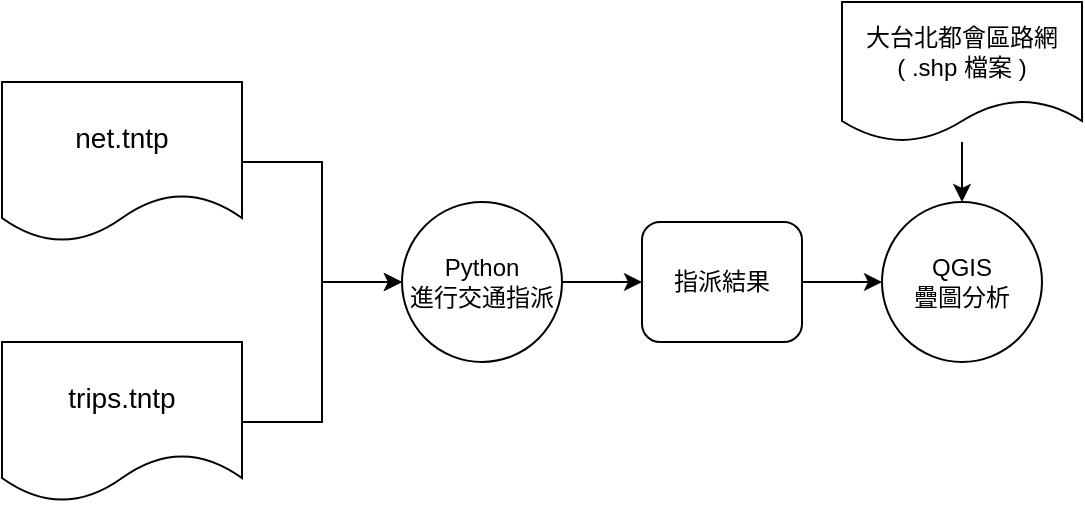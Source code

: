 <mxfile version="27.0.9">
  <diagram name="第 1 页" id="uoYoGxqc6AboqhImI_lN">
    <mxGraphModel dx="1426" dy="823" grid="1" gridSize="10" guides="1" tooltips="1" connect="1" arrows="1" fold="1" page="1" pageScale="1" pageWidth="827" pageHeight="1169" math="0" shadow="0">
      <root>
        <mxCell id="0" />
        <mxCell id="1" parent="0" />
        <mxCell id="Kl5iVRcXR_Jul_TjP95B-7" value="" style="edgeStyle=orthogonalEdgeStyle;rounded=0;orthogonalLoop=1;jettySize=auto;html=1;" edge="1" parent="1" source="Kl5iVRcXR_Jul_TjP95B-1" target="Kl5iVRcXR_Jul_TjP95B-4">
          <mxGeometry relative="1" as="geometry" />
        </mxCell>
        <mxCell id="Kl5iVRcXR_Jul_TjP95B-1" value="net.tntp" style="shape=document;whiteSpace=wrap;html=1;boundedLbl=1;fontSize=14;" vertex="1" parent="1">
          <mxGeometry x="40" y="280" width="120" height="80" as="geometry" />
        </mxCell>
        <mxCell id="Kl5iVRcXR_Jul_TjP95B-8" value="" style="edgeStyle=orthogonalEdgeStyle;rounded=0;orthogonalLoop=1;jettySize=auto;html=1;" edge="1" parent="1" source="Kl5iVRcXR_Jul_TjP95B-2" target="Kl5iVRcXR_Jul_TjP95B-4">
          <mxGeometry relative="1" as="geometry" />
        </mxCell>
        <mxCell id="Kl5iVRcXR_Jul_TjP95B-2" value="trips.tntp" style="shape=document;whiteSpace=wrap;html=1;boundedLbl=1;fontSize=14;" vertex="1" parent="1">
          <mxGeometry x="40" y="410" width="120" height="80" as="geometry" />
        </mxCell>
        <mxCell id="Kl5iVRcXR_Jul_TjP95B-9" value="" style="edgeStyle=orthogonalEdgeStyle;rounded=0;orthogonalLoop=1;jettySize=auto;html=1;" edge="1" parent="1" source="Kl5iVRcXR_Jul_TjP95B-4" target="Kl5iVRcXR_Jul_TjP95B-5">
          <mxGeometry relative="1" as="geometry" />
        </mxCell>
        <mxCell id="Kl5iVRcXR_Jul_TjP95B-4" value="Python&lt;div&gt;進行交通指派&lt;/div&gt;" style="ellipse;whiteSpace=wrap;html=1;aspect=fixed;" vertex="1" parent="1">
          <mxGeometry x="240" y="340" width="80" height="80" as="geometry" />
        </mxCell>
        <mxCell id="Kl5iVRcXR_Jul_TjP95B-11" value="" style="edgeStyle=orthogonalEdgeStyle;rounded=0;orthogonalLoop=1;jettySize=auto;html=1;" edge="1" parent="1" source="Kl5iVRcXR_Jul_TjP95B-5" target="Kl5iVRcXR_Jul_TjP95B-10">
          <mxGeometry relative="1" as="geometry" />
        </mxCell>
        <mxCell id="Kl5iVRcXR_Jul_TjP95B-5" value="指派結果" style="rounded=1;whiteSpace=wrap;html=1;" vertex="1" parent="1">
          <mxGeometry x="360" y="350" width="80" height="60" as="geometry" />
        </mxCell>
        <mxCell id="Kl5iVRcXR_Jul_TjP95B-10" value="QGIS&lt;div&gt;疊圖分析&lt;/div&gt;" style="ellipse;whiteSpace=wrap;html=1;rounded=1;" vertex="1" parent="1">
          <mxGeometry x="480" y="340" width="80" height="80" as="geometry" />
        </mxCell>
        <mxCell id="Kl5iVRcXR_Jul_TjP95B-13" value="" style="edgeStyle=orthogonalEdgeStyle;rounded=0;orthogonalLoop=1;jettySize=auto;html=1;" edge="1" parent="1" source="Kl5iVRcXR_Jul_TjP95B-12" target="Kl5iVRcXR_Jul_TjP95B-10">
          <mxGeometry relative="1" as="geometry" />
        </mxCell>
        <mxCell id="Kl5iVRcXR_Jul_TjP95B-12" value="大台北都會區路網&lt;div&gt;( .shp 檔案 )&lt;/div&gt;" style="shape=document;whiteSpace=wrap;html=1;boundedLbl=1;" vertex="1" parent="1">
          <mxGeometry x="460" y="240" width="120" height="70" as="geometry" />
        </mxCell>
      </root>
    </mxGraphModel>
  </diagram>
</mxfile>
